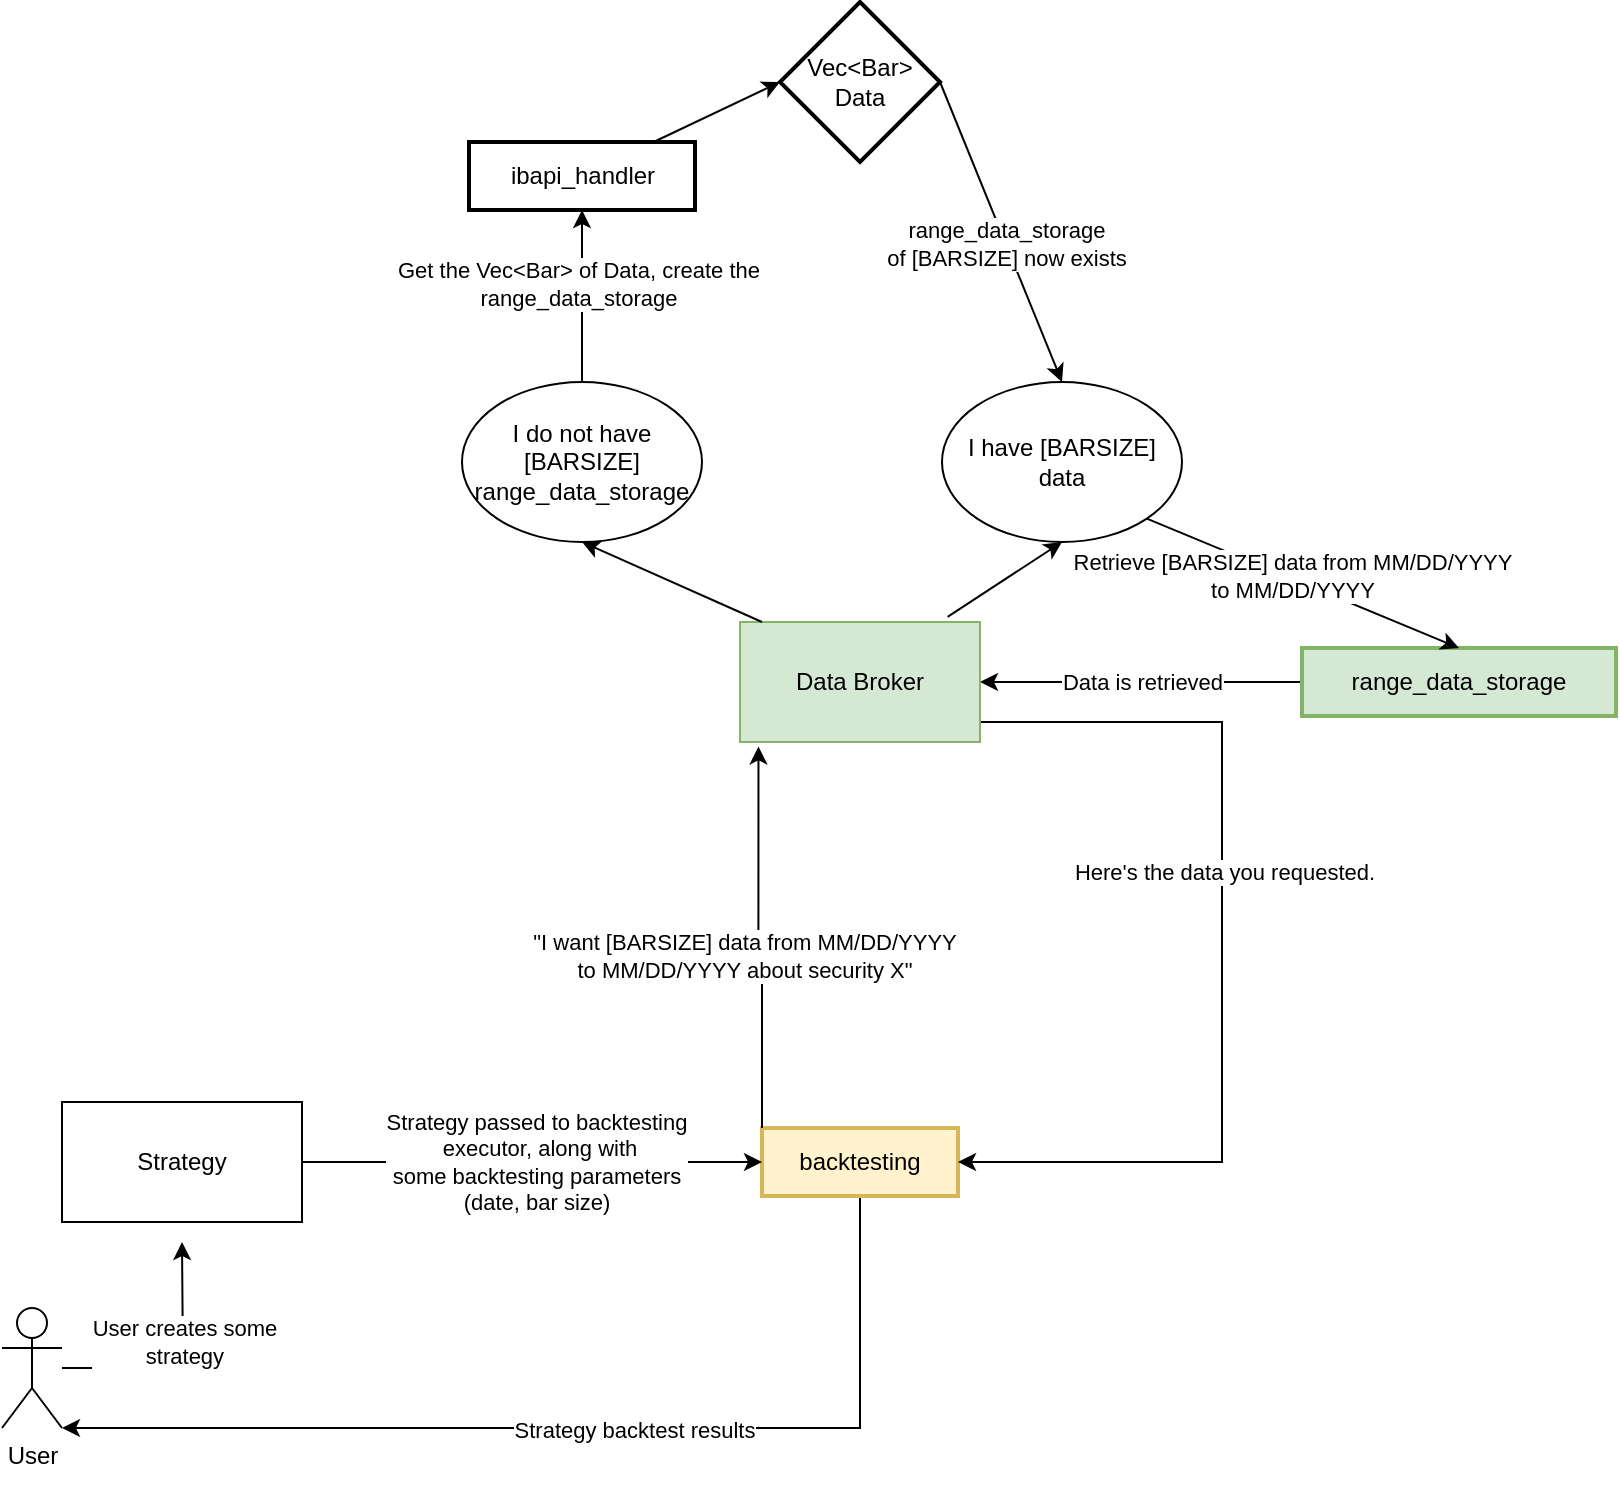 <mxfile version="22.1.22" type="embed">
  <diagram name="Page-1" id="eCXJw-1XV3CSuf91wGPj">
    <mxGraphModel dx="1740" dy="1116" grid="1" gridSize="10" guides="1" tooltips="1" connect="1" arrows="1" fold="1" page="1" pageScale="1" pageWidth="850" pageHeight="1100" background="#ffffff" math="0" shadow="0">
      <root>
        <mxCell id="0" />
        <mxCell id="1" parent="0" />
        <mxCell id="pjh1RRYH9EZl_27W8bmP-32" style="edgeStyle=orthogonalEdgeStyle;rounded=0;orthogonalLoop=1;jettySize=auto;html=1;exitX=0.5;exitY=0;exitDx=0;exitDy=0;" parent="1" source="2" edge="1">
          <mxGeometry relative="1" as="geometry">
            <mxPoint x="439.31" y="593.276" as="targetPoint" />
          </mxGeometry>
        </mxCell>
        <mxCell id="pjh1RRYH9EZl_27W8bmP-52" style="edgeStyle=orthogonalEdgeStyle;rounded=0;orthogonalLoop=1;jettySize=auto;html=1;entryX=1;entryY=1;entryDx=0;entryDy=0;entryPerimeter=0;" parent="1" source="2" target="pjh1RRYH9EZl_27W8bmP-8" edge="1">
          <mxGeometry relative="1" as="geometry">
            <mxPoint x="80" y="760" as="targetPoint" />
            <Array as="points">
              <mxPoint x="439" y="743" />
            </Array>
          </mxGeometry>
        </mxCell>
        <mxCell id="pjh1RRYH9EZl_27W8bmP-53" value="&lt;div&gt;Strategy backtest results&lt;/div&gt;" style="edgeLabel;html=1;align=center;verticalAlign=middle;resizable=0;points=[];" parent="pjh1RRYH9EZl_27W8bmP-52" vertex="1" connectable="0">
          <mxGeometry x="-0.109" y="1" relative="1" as="geometry">
            <mxPoint as="offset" />
          </mxGeometry>
        </mxCell>
        <mxCell id="2" value="backtesting" style="whiteSpace=wrap;strokeWidth=2;fillColor=#fff2cc;strokeColor=#d6b656;" parent="1" vertex="1">
          <mxGeometry x="390" y="593" width="98" height="34" as="geometry" />
        </mxCell>
        <mxCell id="pjh1RRYH9EZl_27W8bmP-46" value="" style="rounded=0;orthogonalLoop=1;jettySize=auto;html=1;entryX=0;entryY=0.5;entryDx=0;entryDy=0;" parent="1" source="3" target="pjh1RRYH9EZl_27W8bmP-45" edge="1">
          <mxGeometry relative="1" as="geometry" />
        </mxCell>
        <mxCell id="3" value="ibapi_handler" style="whiteSpace=wrap;strokeWidth=2;" parent="1" vertex="1">
          <mxGeometry x="243.5" y="100" width="113" height="34" as="geometry" />
        </mxCell>
        <mxCell id="pjh1RRYH9EZl_27W8bmP-19" style="edgeStyle=orthogonalEdgeStyle;rounded=0;orthogonalLoop=1;jettySize=auto;html=1;entryX=0;entryY=0;entryDx=0;entryDy=0;startArrow=classic;startFill=1;endArrow=none;endFill=0;exitX=0.077;exitY=1.037;exitDx=0;exitDy=0;exitPerimeter=0;" parent="1" source="pjh1RRYH9EZl_27W8bmP-23" target="2" edge="1">
          <mxGeometry relative="1" as="geometry" />
        </mxCell>
        <mxCell id="pjh1RRYH9EZl_27W8bmP-20" value="&lt;div&gt;&quot;I want [BARSIZE] data from MM/DD/YYYY&lt;/div&gt;&lt;div&gt;to MM/DD/YYYY about security X&quot;&lt;br&gt;&lt;/div&gt;" style="edgeLabel;html=1;align=center;verticalAlign=middle;resizable=0;points=[];" parent="pjh1RRYH9EZl_27W8bmP-19" vertex="1" connectable="0">
          <mxGeometry x="0.129" y="1" relative="1" as="geometry">
            <mxPoint x="-10" y="-2" as="offset" />
          </mxGeometry>
        </mxCell>
        <mxCell id="pjh1RRYH9EZl_27W8bmP-39" style="edgeStyle=orthogonalEdgeStyle;rounded=0;orthogonalLoop=1;jettySize=auto;html=1;entryX=1;entryY=0.5;entryDx=0;entryDy=0;" parent="1" source="4" target="pjh1RRYH9EZl_27W8bmP-23" edge="1">
          <mxGeometry relative="1" as="geometry" />
        </mxCell>
        <mxCell id="pjh1RRYH9EZl_27W8bmP-48" value="Data is retrieved" style="edgeLabel;html=1;align=center;verticalAlign=middle;resizable=0;points=[];" parent="pjh1RRYH9EZl_27W8bmP-39" vertex="1" connectable="0">
          <mxGeometry x="0.319" y="-1" relative="1" as="geometry">
            <mxPoint x="26" y="1" as="offset" />
          </mxGeometry>
        </mxCell>
        <mxCell id="4" value="range_data_storage" style="whiteSpace=wrap;strokeWidth=2;fillColor=#d5e8d4;strokeColor=#82b366;" parent="1" vertex="1">
          <mxGeometry x="660" y="353" width="157" height="34" as="geometry" />
        </mxCell>
        <mxCell id="pjh1RRYH9EZl_27W8bmP-10" style="edgeStyle=orthogonalEdgeStyle;rounded=0;orthogonalLoop=1;jettySize=auto;html=1;entryX=0;entryY=0.5;entryDx=0;entryDy=0;" parent="1" source="pjh1RRYH9EZl_27W8bmP-7" target="2" edge="1">
          <mxGeometry relative="1" as="geometry" />
        </mxCell>
        <mxCell id="pjh1RRYH9EZl_27W8bmP-11" value="&lt;div&gt;Strategy passed to backtesting&lt;/div&gt;&lt;div&gt;&amp;nbsp;executor, along with&lt;/div&gt;&lt;div&gt;some backtesting parameters&lt;/div&gt;&lt;div&gt;(date, bar size)&lt;br&gt;&lt;/div&gt;" style="edgeLabel;html=1;align=center;verticalAlign=middle;resizable=0;points=[];" parent="pjh1RRYH9EZl_27W8bmP-10" vertex="1" connectable="0">
          <mxGeometry x="0.076" y="1" relative="1" as="geometry">
            <mxPoint x="-7" y="1" as="offset" />
          </mxGeometry>
        </mxCell>
        <mxCell id="pjh1RRYH9EZl_27W8bmP-7" value="&lt;div&gt;Strategy&lt;/div&gt;" style="rounded=0;whiteSpace=wrap;html=1;" parent="1" vertex="1">
          <mxGeometry x="40" y="580" width="120" height="60" as="geometry" />
        </mxCell>
        <mxCell id="pjh1RRYH9EZl_27W8bmP-9" style="edgeStyle=orthogonalEdgeStyle;rounded=0;orthogonalLoop=1;jettySize=auto;html=1;" parent="1" source="pjh1RRYH9EZl_27W8bmP-8" edge="1">
          <mxGeometry relative="1" as="geometry">
            <mxPoint x="100" y="650" as="targetPoint" />
          </mxGeometry>
        </mxCell>
        <mxCell id="pjh1RRYH9EZl_27W8bmP-15" value="&lt;div&gt;User creates some&lt;/div&gt;&lt;div&gt;strategy&lt;br&gt;&lt;/div&gt;" style="edgeLabel;html=1;align=center;verticalAlign=middle;resizable=0;points=[];" parent="pjh1RRYH9EZl_27W8bmP-9" vertex="1" connectable="0">
          <mxGeometry x="-0.072" y="-1" relative="1" as="geometry">
            <mxPoint x="3" y="-14" as="offset" />
          </mxGeometry>
        </mxCell>
        <mxCell id="pjh1RRYH9EZl_27W8bmP-8" value="&lt;div&gt;User&lt;/div&gt;&lt;div&gt;&lt;br&gt;&lt;/div&gt;" style="shape=umlActor;verticalLabelPosition=bottom;verticalAlign=top;html=1;outlineConnect=0;" parent="1" vertex="1">
          <mxGeometry x="10" y="683" width="30" height="60" as="geometry" />
        </mxCell>
        <mxCell id="pjh1RRYH9EZl_27W8bmP-40" style="edgeStyle=orthogonalEdgeStyle;rounded=0;orthogonalLoop=1;jettySize=auto;html=1;exitX=1;exitY=0.75;exitDx=0;exitDy=0;entryX=1;entryY=0.5;entryDx=0;entryDy=0;" parent="1" source="pjh1RRYH9EZl_27W8bmP-23" target="2" edge="1">
          <mxGeometry relative="1" as="geometry">
            <Array as="points">
              <mxPoint x="499" y="390" />
              <mxPoint x="620" y="390" />
              <mxPoint x="620" y="610" />
            </Array>
          </mxGeometry>
        </mxCell>
        <mxCell id="pjh1RRYH9EZl_27W8bmP-51" value="Here&#39;s the data you requested." style="edgeLabel;html=1;align=center;verticalAlign=middle;resizable=0;points=[];" parent="pjh1RRYH9EZl_27W8bmP-40" vertex="1" connectable="0">
          <mxGeometry x="-0.158" y="1" relative="1" as="geometry">
            <mxPoint as="offset" />
          </mxGeometry>
        </mxCell>
        <mxCell id="pjh1RRYH9EZl_27W8bmP-23" value="&lt;div&gt;Data Broker&lt;/div&gt;" style="rounded=0;whiteSpace=wrap;html=1;fillColor=#d5e8d4;strokeColor=#82b366;" parent="1" vertex="1">
          <mxGeometry x="379" y="340" width="120" height="60" as="geometry" />
        </mxCell>
        <mxCell id="pjh1RRYH9EZl_27W8bmP-33" value="" style="endArrow=classic;html=1;rounded=0;entryX=0.5;entryY=1;entryDx=0;entryDy=0;" parent="1" target="pjh1RRYH9EZl_27W8bmP-34" edge="1">
          <mxGeometry width="50" height="50" relative="1" as="geometry">
            <mxPoint x="390" y="340" as="sourcePoint" />
            <mxPoint x="290" y="220" as="targetPoint" />
          </mxGeometry>
        </mxCell>
        <mxCell id="pjh1RRYH9EZl_27W8bmP-41" style="edgeStyle=orthogonalEdgeStyle;rounded=0;orthogonalLoop=1;jettySize=auto;html=1;entryX=0.5;entryY=1;entryDx=0;entryDy=0;" parent="1" source="pjh1RRYH9EZl_27W8bmP-34" target="3" edge="1">
          <mxGeometry relative="1" as="geometry" />
        </mxCell>
        <mxCell id="pjh1RRYH9EZl_27W8bmP-42" value="&lt;div&gt;Get the Vec&amp;lt;Bar&amp;gt; of Data, create the &lt;br&gt;&lt;/div&gt;&lt;div&gt;range_data_storage&lt;/div&gt;" style="edgeLabel;html=1;align=center;verticalAlign=middle;resizable=0;points=[];" parent="pjh1RRYH9EZl_27W8bmP-41" vertex="1" connectable="0">
          <mxGeometry x="0.135" y="2" relative="1" as="geometry">
            <mxPoint as="offset" />
          </mxGeometry>
        </mxCell>
        <mxCell id="pjh1RRYH9EZl_27W8bmP-34" value="&lt;div&gt;I do not have [BARSIZE]&lt;/div&gt;&lt;div&gt;range_data_storage&lt;br&gt;&lt;/div&gt;" style="ellipse;whiteSpace=wrap;html=1;" parent="1" vertex="1">
          <mxGeometry x="240" y="220" width="120" height="80" as="geometry" />
        </mxCell>
        <mxCell id="pjh1RRYH9EZl_27W8bmP-35" value="" style="endArrow=classic;html=1;rounded=0;exitX=0.865;exitY=-0.043;exitDx=0;exitDy=0;exitPerimeter=0;entryX=0.5;entryY=1;entryDx=0;entryDy=0;" parent="1" source="pjh1RRYH9EZl_27W8bmP-23" target="pjh1RRYH9EZl_27W8bmP-36" edge="1">
          <mxGeometry width="50" height="50" relative="1" as="geometry">
            <mxPoint x="469" y="330" as="sourcePoint" />
            <mxPoint x="540" y="290" as="targetPoint" />
          </mxGeometry>
        </mxCell>
        <mxCell id="pjh1RRYH9EZl_27W8bmP-37" style="rounded=0;orthogonalLoop=1;jettySize=auto;html=1;exitX=1;exitY=1;exitDx=0;exitDy=0;entryX=0.5;entryY=0;entryDx=0;entryDy=0;strokeColor=default;" parent="1" source="pjh1RRYH9EZl_27W8bmP-36" target="4" edge="1">
          <mxGeometry relative="1" as="geometry" />
        </mxCell>
        <mxCell id="pjh1RRYH9EZl_27W8bmP-50" value="&lt;div&gt;Retrieve [BARSIZE] data from MM/DD/YYYY&lt;/div&gt;&lt;div&gt;to MM/DD/YYYY&lt;br&gt;&lt;/div&gt;" style="edgeLabel;html=1;align=center;verticalAlign=middle;resizable=0;points=[];" parent="pjh1RRYH9EZl_27W8bmP-37" vertex="1" connectable="0">
          <mxGeometry x="-0.083" y="1" relative="1" as="geometry">
            <mxPoint as="offset" />
          </mxGeometry>
        </mxCell>
        <mxCell id="pjh1RRYH9EZl_27W8bmP-36" value="&lt;div&gt;I have [BARSIZE]&lt;/div&gt;&lt;div&gt;data&lt;br&gt;&lt;/div&gt;" style="ellipse;whiteSpace=wrap;html=1;" parent="1" vertex="1">
          <mxGeometry x="480" y="220" width="120" height="80" as="geometry" />
        </mxCell>
        <mxCell id="pjh1RRYH9EZl_27W8bmP-47" style="rounded=0;orthogonalLoop=1;jettySize=auto;html=1;exitX=1;exitY=0.5;exitDx=0;exitDy=0;entryX=0.5;entryY=0;entryDx=0;entryDy=0;" parent="1" source="pjh1RRYH9EZl_27W8bmP-45" target="pjh1RRYH9EZl_27W8bmP-36" edge="1">
          <mxGeometry relative="1" as="geometry">
            <mxPoint x="530" y="110" as="targetPoint" />
          </mxGeometry>
        </mxCell>
        <mxCell id="pjh1RRYH9EZl_27W8bmP-49" value="&lt;div&gt;range_data_storage&lt;/div&gt;&lt;div&gt;of [BARSIZE] now exists&lt;/div&gt;" style="edgeLabel;html=1;align=center;verticalAlign=middle;resizable=0;points=[];" parent="pjh1RRYH9EZl_27W8bmP-47" vertex="1" connectable="0">
          <mxGeometry x="0.081" relative="1" as="geometry">
            <mxPoint as="offset" />
          </mxGeometry>
        </mxCell>
        <mxCell id="pjh1RRYH9EZl_27W8bmP-45" value="&lt;div&gt;Vec&amp;lt;Bar&amp;gt;&lt;/div&gt;&lt;div&gt;Data&lt;br&gt;&lt;/div&gt;" style="rhombus;whiteSpace=wrap;html=1;strokeWidth=2;" parent="1" vertex="1">
          <mxGeometry x="399" y="30" width="80" height="80" as="geometry" />
        </mxCell>
      </root>
    </mxGraphModel>
  </diagram>
</mxfile>
